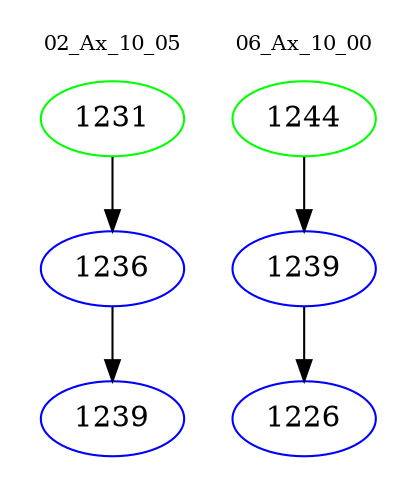 digraph{
subgraph cluster_0 {
color = white
label = "02_Ax_10_05";
fontsize=10;
T0_1231 [label="1231", color="green"]
T0_1231 -> T0_1236 [color="black"]
T0_1236 [label="1236", color="blue"]
T0_1236 -> T0_1239 [color="black"]
T0_1239 [label="1239", color="blue"]
}
subgraph cluster_1 {
color = white
label = "06_Ax_10_00";
fontsize=10;
T1_1244 [label="1244", color="green"]
T1_1244 -> T1_1239 [color="black"]
T1_1239 [label="1239", color="blue"]
T1_1239 -> T1_1226 [color="black"]
T1_1226 [label="1226", color="blue"]
}
}

